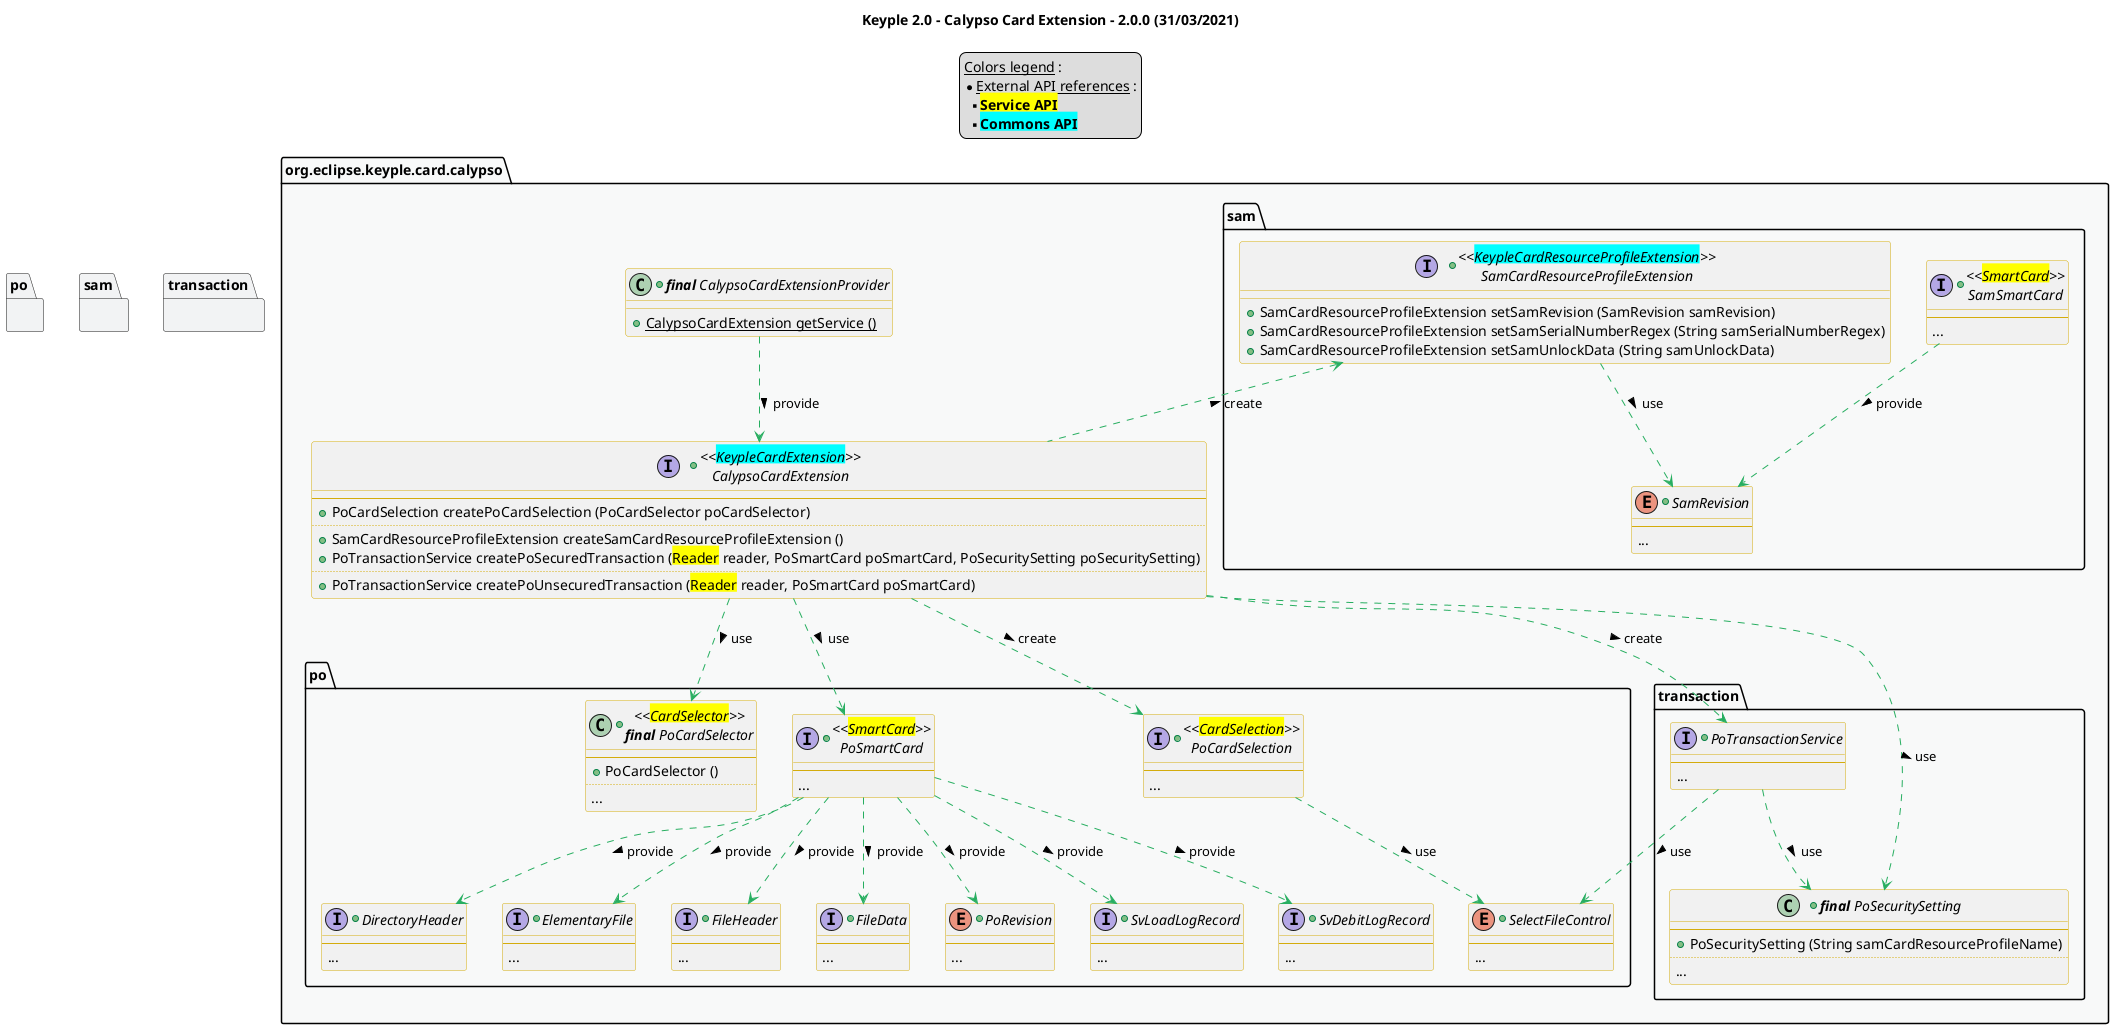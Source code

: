 @startuml
title
    Keyple 2.0 - Calypso Card Extension - 2.0.0 (31/03/2021)
end title

' == THEME ==

'Couleurs issues de : https://htmlcolorcodes.com/fr/tableau-de-couleur/tableau-de-couleur-design-plat/
!define C_GREY1 F8F9F9
!define C_GREY2 F2F3F4
!define C_GREY3 E5E7E9
!define C_GREY4 D7DBDD
!define C_GREY5 CACFD2
!define C_GREY6 BDC3C7
!define C_LINK 3498DB
!define C_USE 27AE60

skinparam Shadowing false
skinparam ClassFontStyle italic
skinparam ClassBorderColor #D4AC0D
skinparam stereotypeABorderColor #A9DCDF
skinparam stereotypeIBorderColor #B4A7E5
skinparam stereotypeCBorderColor #ADD1B2
skinparam stereotypeEBorderColor #EB93DF
' Red
skinparam ClassBackgroundColor<<red>> #FDEDEC
skinparam ClassBorderColor<<red>> #E74C3C
hide <<red>> stereotype
' Purple
skinparam ClassBackgroundColor<<purple>> #F4ECF7
skinparam ClassBorderColor<<purple>> #8E44AD
hide <<purple>> stereotype
' blue
skinparam ClassBackgroundColor<<blue>> #EBF5FB
skinparam ClassBorderColor<<blue>> #3498DB
hide <<blue>> stereotype
' Green
skinparam ClassBackgroundColor<<green>> #E9F7EF
skinparam ClassBorderColor<<green>> #27AE60
hide <<green>> stereotype
' Grey
skinparam ClassBackgroundColor<<grey>> #EAECEE
skinparam ClassBorderColor<<grey>> #2C3E50
hide <<grey>> stereotype

' == CONTENT ==

legend top
    __Colors legend__ :
    * __External API references__ :
    ** <back:yellow>**Service API**</back>
    ** <back:cyan>**Commons API**</back>
end legend

package "org.eclipse.keyple.card.calypso" as calypso {
    +class "**final** CalypsoCardExtensionProvider" as CalypsoCardExtensionProvider {
        +{static} CalypsoCardExtension getService ()
    }
    +interface "<<<back:cyan>KeypleCardExtension</back>>>\nCalypsoCardExtension" as CalypsoCardExtension {
        --
        +PoCardSelection createPoCardSelection (PoCardSelector poCardSelector)
        ..
        +SamCardResourceProfileExtension createSamCardResourceProfileExtension ()
        +PoTransactionService createPoSecuredTransaction (<back:yellow>Reader</back> reader, PoSmartCard poSmartCard, PoSecuritySetting poSecuritySetting)
        ..
        +PoTransactionService createPoUnsecuredTransaction (<back:yellow>Reader</back> reader, PoSmartCard poSmartCard)
    }
    package po {
        +class "<<<back:yellow>CardSelector</back>>>\n**final** PoCardSelector" as PoCardSelector {
            --
            +PoCardSelector ()
            ..
            ...
        }
        +interface "<<<back:yellow>CardSelection</back>>>\nPoCardSelection" as PoCardSelection {
            --
            ...
        }
        +enum SelectFileControl {
            --
            ...
        }
        +interface "<<<back:yellow>SmartCard</back>>>\nPoSmartCard" as PoSmartCard {
            --
            ...
        }
        +interface DirectoryHeader {
            --
            ...
        }
        +interface ElementaryFile {
            --
            ...
        }
        +interface FileHeader {
            --
            ...
        }
        +interface FileData {
            --
            ...
        }
        +enum PoRevision {
            --
            ...
        }
        +interface SvLoadLogRecord {
            --
            ...
        }
        +interface SvDebitLogRecord {
            --
            ...
        }
    }
    package sam {
        +interface "<<<back:cyan>KeypleCardResourceProfileExtension</back>>>\nSamCardResourceProfileExtension" as SamCardResourceProfileExtension {
            +SamCardResourceProfileExtension setSamRevision (SamRevision samRevision)
            +SamCardResourceProfileExtension setSamSerialNumberRegex (String samSerialNumberRegex)
            +SamCardResourceProfileExtension setSamUnlockData (String samUnlockData)
        }
        +interface "<<<back:yellow>SmartCard</back>>>\nSamSmartCard" as SamSmartCard {
            --
            ...
        }
        +enum SamRevision {
            --
            ...
        }
    }
    package transaction {
        +interface PoTransactionService {
            --
            ...
        }
        +class "**final** PoSecuritySetting" as PoSecuritySetting {
            --
            +PoSecuritySetting (String samCardResourceProfileName)
            ..
            ...
        }
    }
}

' Associations

CalypsoCardExtensionProvider ..> CalypsoCardExtension #C_USE : provide >

CalypsoCardExtension .up.> SamCardResourceProfileExtension #C_USE : create >
CalypsoCardExtension ..> PoSecuritySetting #C_USE : use >
CalypsoCardExtension ..> PoCardSelection #C_USE : create >
CalypsoCardExtension ..> PoCardSelector #C_USE : use >
CalypsoCardExtension ..> PoSmartCard #C_USE : use >
CalypsoCardExtension ..> PoTransactionService #C_USE : create >

PoTransactionService ..> PoSecuritySetting #C_USE : use >
PoTransactionService ..> SelectFileControl #C_USE : use >

SamCardResourceProfileExtension ..> SamRevision #C_USE : use >

SamSmartCard ..> SamRevision #C_USE : provide >

PoCardSelection ..> SelectFileControl #C_USE : use >

PoSmartCard ..> DirectoryHeader #C_USE : provide >
PoSmartCard ..> ElementaryFile #C_USE : provide >
PoSmartCard ..> FileHeader #C_USE : provide >
PoSmartCard ..> FileData #C_USE : provide >
PoSmartCard ..> PoRevision #C_USE : provide >
PoSmartCard ..> SvLoadLogRecord #C_USE : provide >
PoSmartCard ..> SvDebitLogRecord #C_USE : provide >

' == LAYOUT ==

'PoRevision -[hidden]- SamCardResourceServiceBuilder

' == STYLE ==

package calypso #C_GREY1 {}
package po #C_GREY2 {}
package sam #C_GREY2 {}
package transaction #C_GREY2 {}


@enduml
